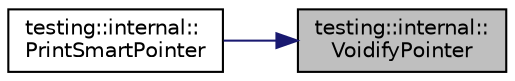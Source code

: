 digraph "testing::internal::VoidifyPointer"
{
 // LATEX_PDF_SIZE
  bgcolor="transparent";
  edge [fontname="Helvetica",fontsize="10",labelfontname="Helvetica",labelfontsize="10"];
  node [fontname="Helvetica",fontsize="10",shape=record];
  rankdir="RL";
  Node1 [label="testing::internal::\lVoidifyPointer",height=0.2,width=0.4,color="black", fillcolor="grey75", style="filled", fontcolor="black",tooltip=" "];
  Node1 -> Node2 [dir="back",color="midnightblue",fontsize="10",style="solid",fontname="Helvetica"];
  Node2 [label="testing::internal::\lPrintSmartPointer",height=0.2,width=0.4,color="black",URL="$namespacetesting_1_1internal.html#a525d401614692eb59ffa82e90c7263a9",tooltip=" "];
}
